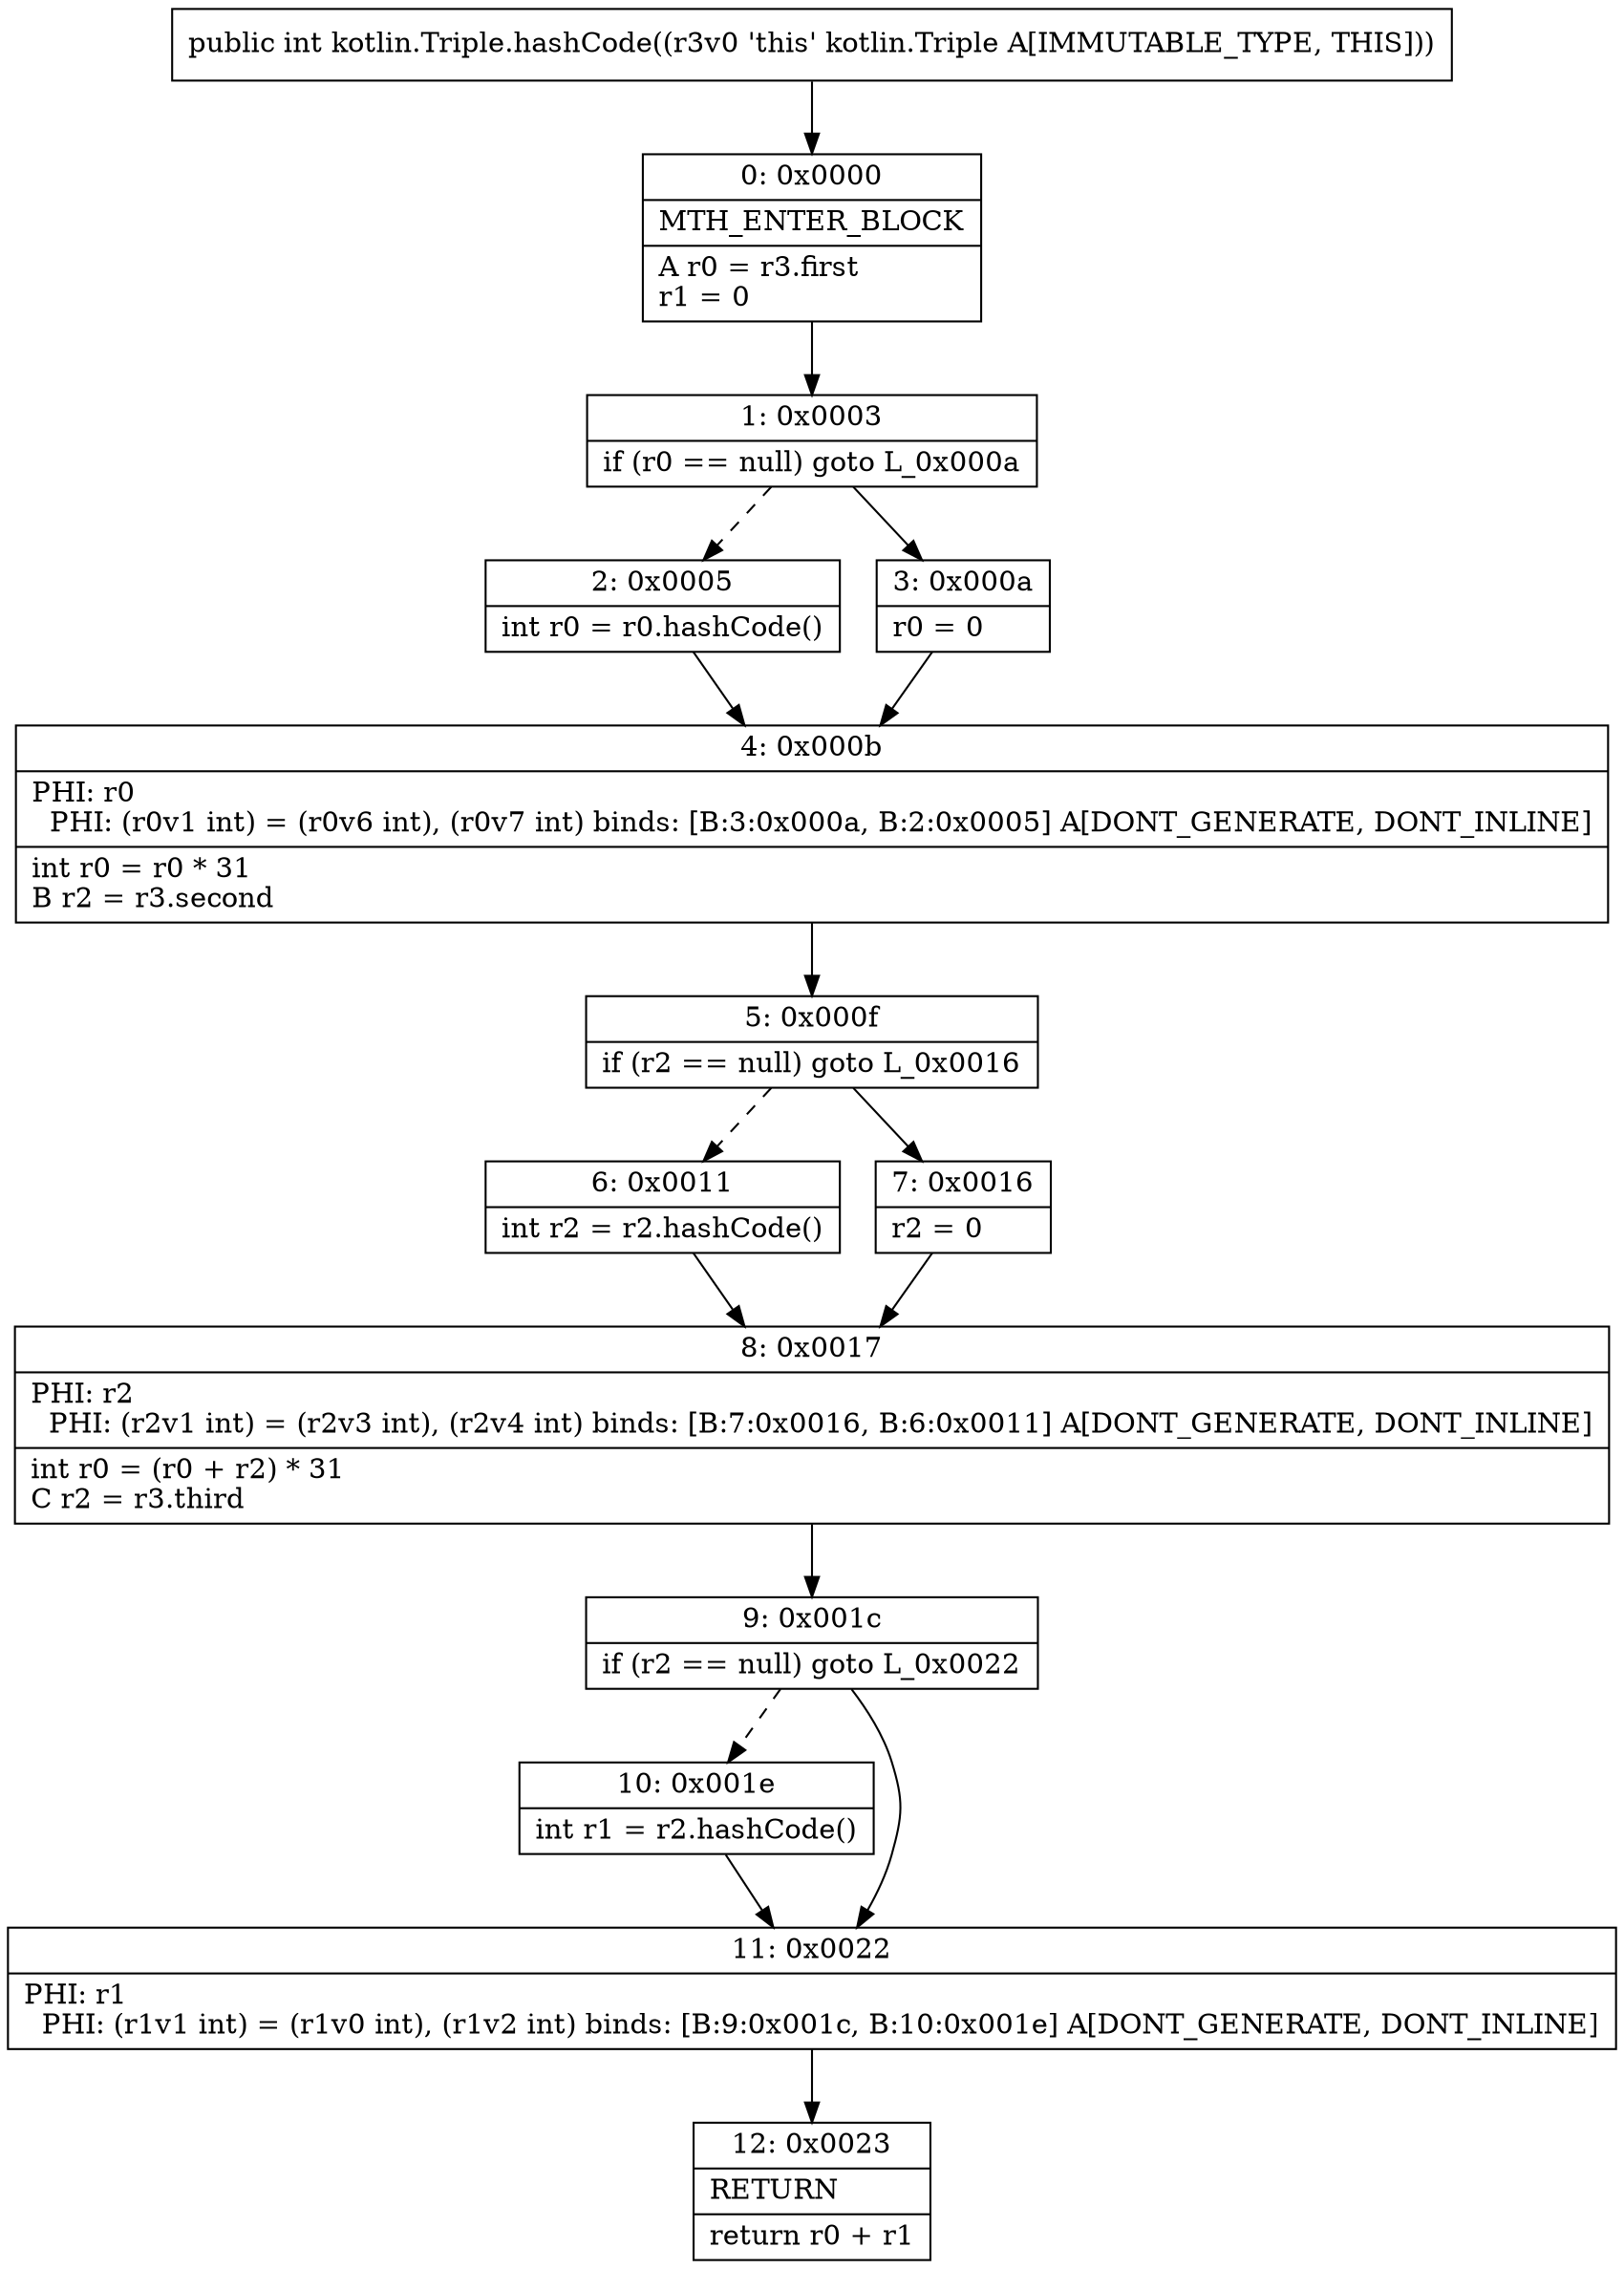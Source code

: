 digraph "CFG forkotlin.Triple.hashCode()I" {
Node_0 [shape=record,label="{0\:\ 0x0000|MTH_ENTER_BLOCK\l|A r0 = r3.first\lr1 = 0\l}"];
Node_1 [shape=record,label="{1\:\ 0x0003|if (r0 == null) goto L_0x000a\l}"];
Node_2 [shape=record,label="{2\:\ 0x0005|int r0 = r0.hashCode()\l}"];
Node_3 [shape=record,label="{3\:\ 0x000a|r0 = 0\l}"];
Node_4 [shape=record,label="{4\:\ 0x000b|PHI: r0 \l  PHI: (r0v1 int) = (r0v6 int), (r0v7 int) binds: [B:3:0x000a, B:2:0x0005] A[DONT_GENERATE, DONT_INLINE]\l|int r0 = r0 * 31\lB r2 = r3.second\l}"];
Node_5 [shape=record,label="{5\:\ 0x000f|if (r2 == null) goto L_0x0016\l}"];
Node_6 [shape=record,label="{6\:\ 0x0011|int r2 = r2.hashCode()\l}"];
Node_7 [shape=record,label="{7\:\ 0x0016|r2 = 0\l}"];
Node_8 [shape=record,label="{8\:\ 0x0017|PHI: r2 \l  PHI: (r2v1 int) = (r2v3 int), (r2v4 int) binds: [B:7:0x0016, B:6:0x0011] A[DONT_GENERATE, DONT_INLINE]\l|int r0 = (r0 + r2) * 31\lC r2 = r3.third\l}"];
Node_9 [shape=record,label="{9\:\ 0x001c|if (r2 == null) goto L_0x0022\l}"];
Node_10 [shape=record,label="{10\:\ 0x001e|int r1 = r2.hashCode()\l}"];
Node_11 [shape=record,label="{11\:\ 0x0022|PHI: r1 \l  PHI: (r1v1 int) = (r1v0 int), (r1v2 int) binds: [B:9:0x001c, B:10:0x001e] A[DONT_GENERATE, DONT_INLINE]\l}"];
Node_12 [shape=record,label="{12\:\ 0x0023|RETURN\l|return r0 + r1\l}"];
MethodNode[shape=record,label="{public int kotlin.Triple.hashCode((r3v0 'this' kotlin.Triple A[IMMUTABLE_TYPE, THIS])) }"];
MethodNode -> Node_0;
Node_0 -> Node_1;
Node_1 -> Node_2[style=dashed];
Node_1 -> Node_3;
Node_2 -> Node_4;
Node_3 -> Node_4;
Node_4 -> Node_5;
Node_5 -> Node_6[style=dashed];
Node_5 -> Node_7;
Node_6 -> Node_8;
Node_7 -> Node_8;
Node_8 -> Node_9;
Node_9 -> Node_10[style=dashed];
Node_9 -> Node_11;
Node_10 -> Node_11;
Node_11 -> Node_12;
}

